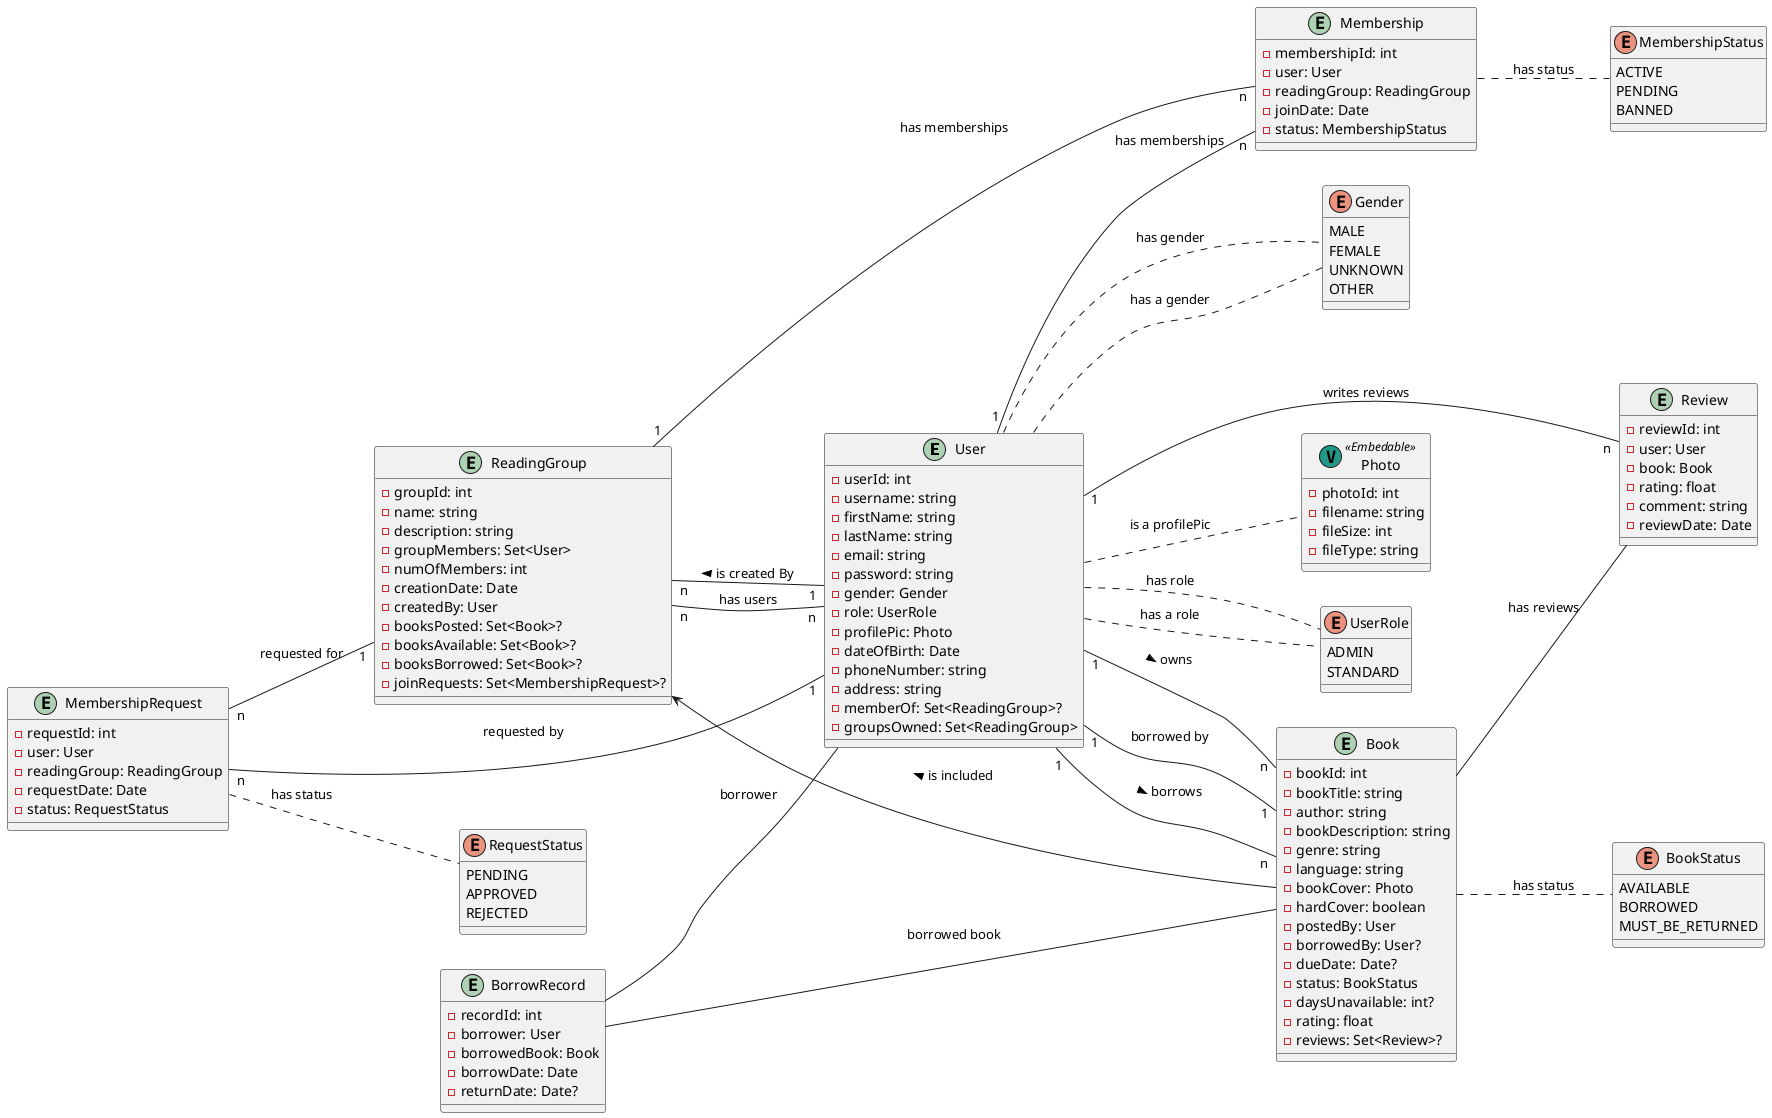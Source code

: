@startuml

left to right direction

entity User {
  -userId: int
  -username: string
  -firstName: string
  -lastName: string
  -email: string
  -password: string
  -gender: Gender
  -role: UserRole
  -profilePic: Photo
  -dateOfBirth: Date
  -phoneNumber: string
  -address: string
  -memberOf: Set<ReadingGroup>?
  -groupsOwned: Set<ReadingGroup>
}

enum UserRole {
  ADMIN
  STANDARD
}

enum Gender {
  MALE
  FEMALE
  UNKNOWN
  OTHER
}

entity Book {
  -bookId: int
  -bookTitle: string
  -author: string
  -bookDescription: string
  -genre: string
  - language: string
  -bookCover: Photo
  -hardCover: boolean
  -postedBy: User
  -borrowedBy: User?
  -dueDate: Date?
  -status: BookStatus
  -daysUnavailable: int?
  -rating: float
  -reviews: Set<Review>?
}

enum BookStatus {
  AVAILABLE
  BORROWED
  MUST_BE_RETURNED
}

entity ReadingGroup {
  -groupId: int
  -name: string
  -description: string
  -groupMembers: Set<User>
  -numOfMembers: int
  -creationDate: Date
  -createdBy: User
  -booksPosted: Set<Book>?
  -booksAvailable: Set<Book>?
  -booksBorrowed: Set<Book>?
  -joinRequests: Set<MembershipRequest>?
}

entity Membership {
  -membershipId: int
  -user: User
  -readingGroup: ReadingGroup
  -joinDate: Date
  -status: MembershipStatus
}

enum MembershipStatus {
  ACTIVE
  PENDING
  BANNED
}

entity MembershipRequest {
  -requestId: int
  -user: User
  -readingGroup: ReadingGroup
  -requestDate: Date
  -status: RequestStatus
}

enum RequestStatus {
  PENDING
  APPROVED
  REJECTED
}

entity Review {
  -reviewId: int
  -user: User
  -book: Book
  -rating: float
  -comment: string
  -reviewDate: Date
}

entity BorrowRecord {
  -recordId: int
  -borrower: User
  -borrowedBook: Book
  -borrowDate: Date
  -returnDate: Date?
}

class Photo << (V,#229988) Embedable>> {
  -photoId: int
  -filename: string
  -fileSize: int
  -fileType: string
}

User .. UserRole : has a role
User .. Photo : is a profilePic
User .. Gender : has a gender
User "1" -- "n" Book : > borrows
User "1" -- "n" Book : > owns
Book "1" -- "1" User :  borrowed by
ReadingGroup "n" -- "n" User : has users
ReadingGroup "n" -- "1" User : < is created By
ReadingGroup <-- Book : < is included
BorrowRecord -- User : borrower
BorrowRecord -- Book : borrowed book
Book -- Review : has reviews
User "1" -- "n" Review : writes reviews
User "1" -- "n" Membership : has memberships
ReadingGroup "1" -- "n" Membership : has memberships
MembershipRequest "n" -- "1" User : requested by
MembershipRequest "n" -- "1" ReadingGroup : requested for
User .. Gender : has gender
User .. UserRole : has role
Book .. BookStatus : has status
Membership .. MembershipStatus : has status
MembershipRequest .. RequestStatus : has status

@enduml
